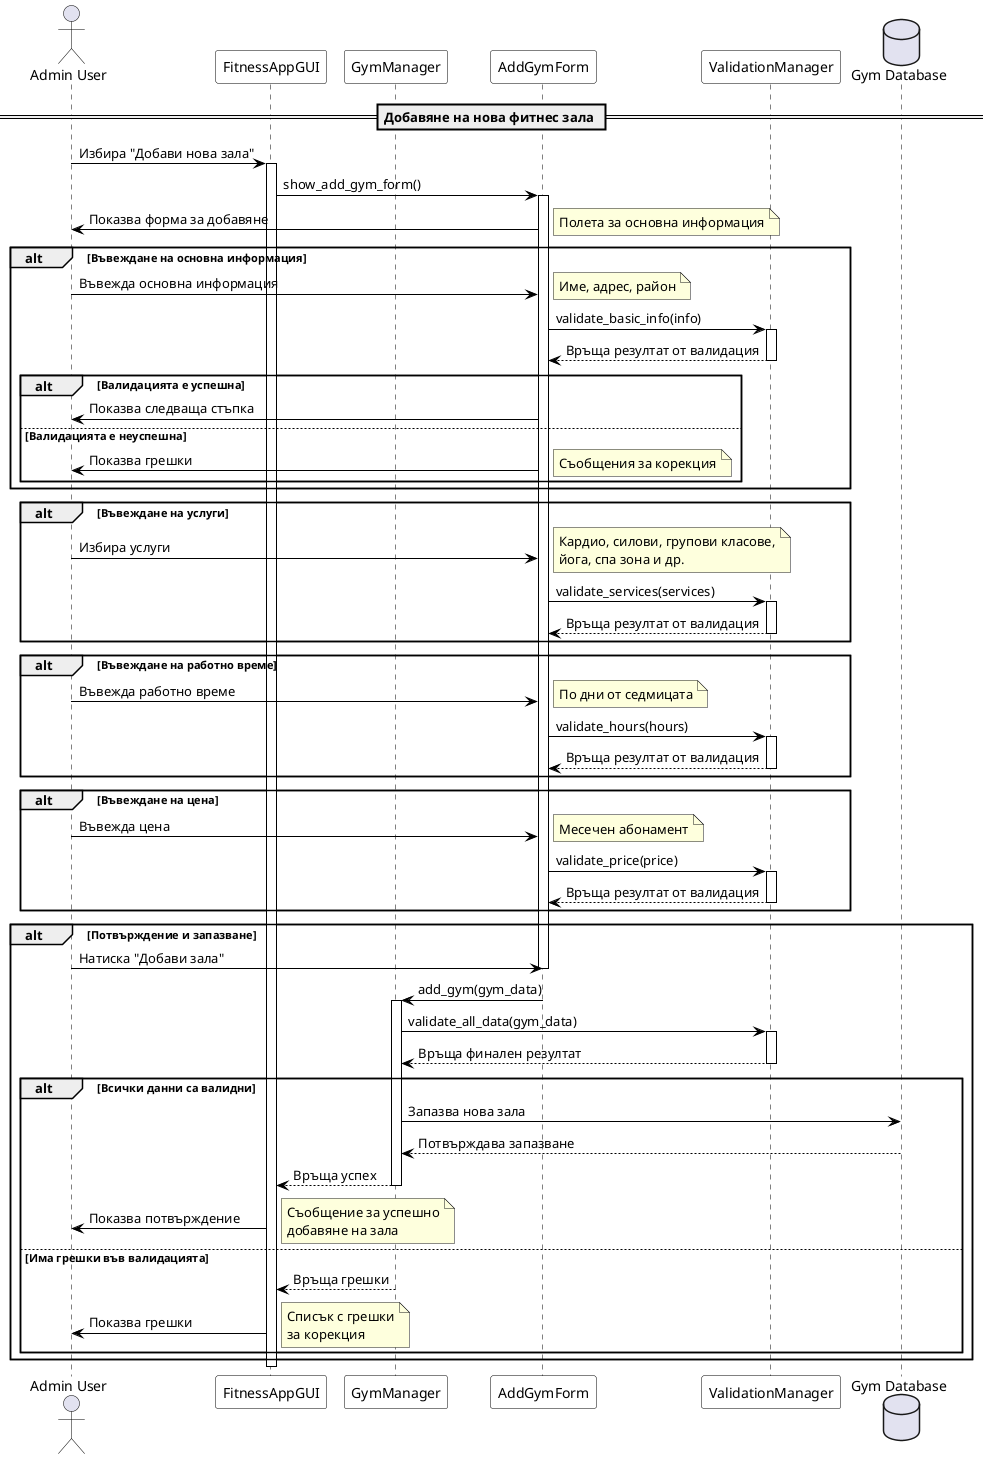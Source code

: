 @startuml Add Gym Sequence Diagram

' Стилове
skinparam sequence {
  ArrowColor Black
  ActorBorderColor Black
  LifeLineBorderColor Black
  ParticipantBorderColor Black
  ParticipantBackgroundColor White
}

' Участници
actor "Admin User" as Admin
participant "FitnessAppGUI" as GUI
participant "GymManager" as GM
participant "AddGymForm" as AGF
participant "ValidationManager" as VM
database "Gym Database" as DB

' Сценарий
== Добавяне на нова фитнес зала ==

Admin -> GUI: Избира "Добави нова зала"
activate GUI

GUI -> AGF: show_add_gym_form()
activate AGF

AGF -> Admin: Показва форма за добавяне
note right: Полета за основна информация

alt Въвеждане на основна информация
    Admin -> AGF: Въвежда основна информация
    note right: Име, адрес, район
    
    AGF -> VM: validate_basic_info(info)
    activate VM
    
    VM --> AGF: Връща резултат от валидация
    deactivate VM
    
    alt Валидацията е успешна
        AGF -> Admin: Показва следваща стъпка
    else Валидацията е неуспешна
        AGF -> Admin: Показва грешки
        note right: Съобщения за корекция
    end
end

alt Въвеждане на услуги
    Admin -> AGF: Избира услуги
    note right: Кардио, силови, групови класове,\nйога, спа зона и др.
    
    AGF -> VM: validate_services(services)
    activate VM
    
    VM --> AGF: Връща резултат от валидация
    deactivate VM
end

alt Въвеждане на работно време
    Admin -> AGF: Въвежда работно време
    note right: По дни от седмицата
    
    AGF -> VM: validate_hours(hours)
    activate VM
    
    VM --> AGF: Връща резултат от валидация
    deactivate VM
end

alt Въвеждане на цена
    Admin -> AGF: Въвежда цена
    note right: Месечен абонамент
    
    AGF -> VM: validate_price(price)
    activate VM
    
    VM --> AGF: Връща резултат от валидация
    deactivate VM
end

alt Потвърждение и запазване
    Admin -> AGF: Натиска "Добави зала"
    deactivate AGF
    
    AGF -> GM: add_gym(gym_data)
    activate GM
    
    GM -> VM: validate_all_data(gym_data)
    activate VM
    
    VM --> GM: Връща финален резултат
    deactivate VM
    
    alt Всички данни са валидни
        GM -> DB: Запазва нова зала
        DB --> GM: Потвърждава запазване
        
        GM --> GUI: Връща успех
        deactivate GM
        
        GUI -> Admin: Показва потвърждение
        note right: Съобщение за успешно\nдобавяне на зала
    else Има грешки във валидацията
        GM --> GUI: Връща грешки
        deactivate GM
        
        GUI -> Admin: Показва грешки
        note right: Списък с грешки\nза корекция
    end
end

deactivate GUI

@enduml 